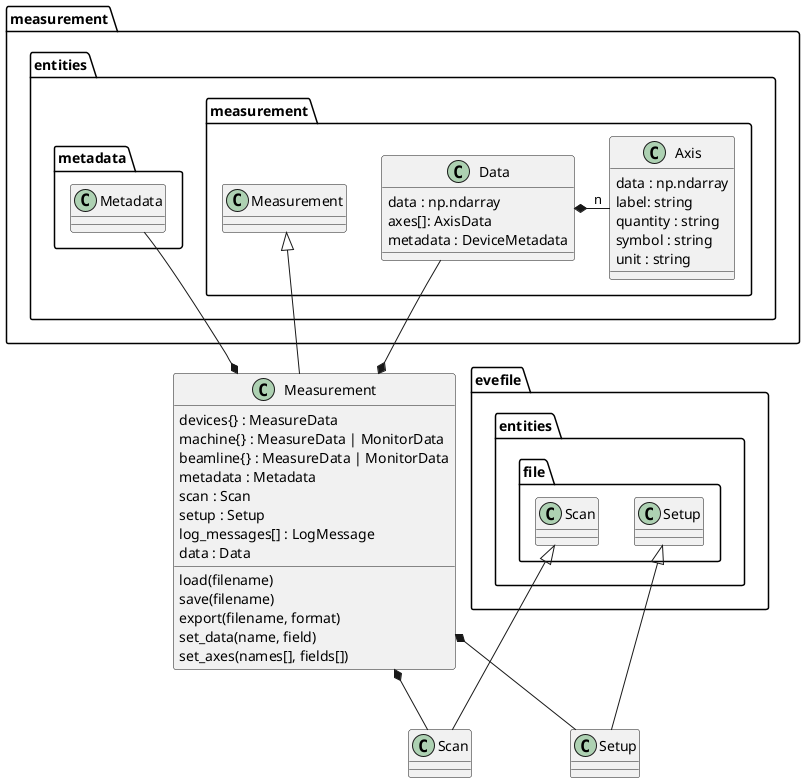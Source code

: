 @startuml
'https://plantuml.com/class-diagram

class Measurement extends measurement.entities.measurement.Measurement {
    devices{} : MeasureData
    machine{} : MeasureData | MonitorData
    beamline{} : MeasureData | MonitorData
    metadata : Metadata
    scan : Scan
    setup : Setup
    log_messages[] : LogMessage
    data : Data

    load(filename)
    save(filename)
    export(filename, format)
    set_data(name, field)
    set_axes(names[], fields[])
}

Measurement *-- measurement.entities.metadata.Metadata
Measurement *-- Scan
Measurement *-- Setup

class evefile.entities.file.Scan {
}

class evefile.entities.file.Setup {
}

class Scan extends evefile.entities.file.Scan

class Setup extends evefile.entities.file.Setup

class measurement.entities.measurement.Data {
    data : np.ndarray
    axes[]: AxisData
    metadata : DeviceMetadata
}

class measurement.entities.measurement.Axis {
    data : np.ndarray
    label: string
    quantity : string
    symbol : string
    unit : string
}

Data *-"n" Axis

Data -* Measurement

measurement.entities.metadata.Metadata -[hidden]-> Measurement

measurement.entities.measurement.Data -[hidden]> Measurement

@enduml
